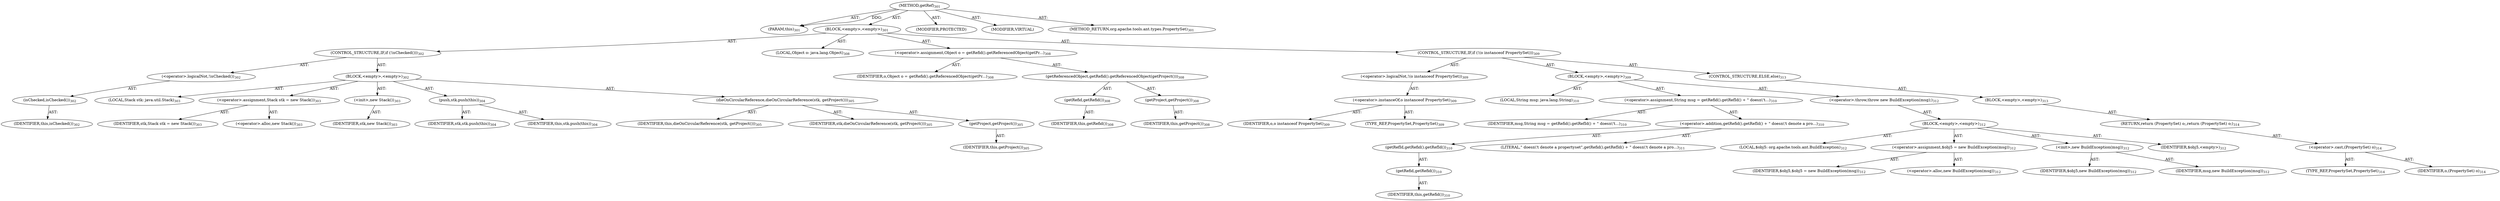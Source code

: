 digraph "getRef" {  
"111669149716" [label = <(METHOD,getRef)<SUB>301</SUB>> ]
"115964117009" [label = <(PARAM,this)<SUB>301</SUB>> ]
"25769803835" [label = <(BLOCK,&lt;empty&gt;,&lt;empty&gt;)<SUB>301</SUB>> ]
"47244640290" [label = <(CONTROL_STRUCTURE,IF,if (!isChecked()))<SUB>302</SUB>> ]
"30064771306" [label = <(&lt;operator&gt;.logicalNot,!isChecked())<SUB>302</SUB>> ]
"30064771307" [label = <(isChecked,isChecked())<SUB>302</SUB>> ]
"68719476768" [label = <(IDENTIFIER,this,isChecked())<SUB>302</SUB>> ]
"25769803836" [label = <(BLOCK,&lt;empty&gt;,&lt;empty&gt;)<SUB>302</SUB>> ]
"94489280545" [label = <(LOCAL,Stack stk: java.util.Stack)<SUB>303</SUB>> ]
"30064771308" [label = <(&lt;operator&gt;.assignment,Stack stk = new Stack())<SUB>303</SUB>> ]
"68719476951" [label = <(IDENTIFIER,stk,Stack stk = new Stack())<SUB>303</SUB>> ]
"30064771309" [label = <(&lt;operator&gt;.alloc,new Stack())<SUB>303</SUB>> ]
"30064771310" [label = <(&lt;init&gt;,new Stack())<SUB>303</SUB>> ]
"68719476952" [label = <(IDENTIFIER,stk,new Stack())<SUB>303</SUB>> ]
"30064771311" [label = <(push,stk.push(this))<SUB>304</SUB>> ]
"68719476953" [label = <(IDENTIFIER,stk,stk.push(this))<SUB>304</SUB>> ]
"68719476769" [label = <(IDENTIFIER,this,stk.push(this))<SUB>304</SUB>> ]
"30064771312" [label = <(dieOnCircularReference,dieOnCircularReference(stk, getProject()))<SUB>305</SUB>> ]
"68719476771" [label = <(IDENTIFIER,this,dieOnCircularReference(stk, getProject()))<SUB>305</SUB>> ]
"68719476954" [label = <(IDENTIFIER,stk,dieOnCircularReference(stk, getProject()))<SUB>305</SUB>> ]
"30064771313" [label = <(getProject,getProject())<SUB>305</SUB>> ]
"68719476770" [label = <(IDENTIFIER,this,getProject())<SUB>305</SUB>> ]
"94489280546" [label = <(LOCAL,Object o: java.lang.Object)<SUB>308</SUB>> ]
"30064771314" [label = <(&lt;operator&gt;.assignment,Object o = getRefid().getReferencedObject(getPr...)<SUB>308</SUB>> ]
"68719476955" [label = <(IDENTIFIER,o,Object o = getRefid().getReferencedObject(getPr...)<SUB>308</SUB>> ]
"30064771315" [label = <(getReferencedObject,getRefid().getReferencedObject(getProject()))<SUB>308</SUB>> ]
"30064771316" [label = <(getRefid,getRefid())<SUB>308</SUB>> ]
"68719476773" [label = <(IDENTIFIER,this,getRefid())<SUB>308</SUB>> ]
"30064771317" [label = <(getProject,getProject())<SUB>308</SUB>> ]
"68719476772" [label = <(IDENTIFIER,this,getProject())<SUB>308</SUB>> ]
"47244640291" [label = <(CONTROL_STRUCTURE,IF,if (!(o instanceof PropertySet)))<SUB>309</SUB>> ]
"30064771318" [label = <(&lt;operator&gt;.logicalNot,!(o instanceof PropertySet))<SUB>309</SUB>> ]
"30064771319" [label = <(&lt;operator&gt;.instanceOf,o instanceof PropertySet)<SUB>309</SUB>> ]
"68719476956" [label = <(IDENTIFIER,o,o instanceof PropertySet)<SUB>309</SUB>> ]
"180388626437" [label = <(TYPE_REF,PropertySet,PropertySet)<SUB>309</SUB>> ]
"25769803837" [label = <(BLOCK,&lt;empty&gt;,&lt;empty&gt;)<SUB>309</SUB>> ]
"94489280547" [label = <(LOCAL,String msg: java.lang.String)<SUB>310</SUB>> ]
"30064771320" [label = <(&lt;operator&gt;.assignment,String msg = getRefid().getRefId() + &quot; doesn\'t...)<SUB>310</SUB>> ]
"68719476957" [label = <(IDENTIFIER,msg,String msg = getRefid().getRefId() + &quot; doesn\'t...)<SUB>310</SUB>> ]
"30064771321" [label = <(&lt;operator&gt;.addition,getRefid().getRefId() + &quot; doesn\'t denote a pro...)<SUB>310</SUB>> ]
"30064771322" [label = <(getRefId,getRefid().getRefId())<SUB>310</SUB>> ]
"30064771323" [label = <(getRefid,getRefid())<SUB>310</SUB>> ]
"68719476774" [label = <(IDENTIFIER,this,getRefid())<SUB>310</SUB>> ]
"90194313248" [label = <(LITERAL,&quot; doesn\'t denote a propertyset&quot;,getRefid().getRefId() + &quot; doesn\'t denote a pro...)<SUB>311</SUB>> ]
"30064771324" [label = <(&lt;operator&gt;.throw,throw new BuildException(msg);)<SUB>312</SUB>> ]
"25769803838" [label = <(BLOCK,&lt;empty&gt;,&lt;empty&gt;)<SUB>312</SUB>> ]
"94489280548" [label = <(LOCAL,$obj5: org.apache.tools.ant.BuildException)<SUB>312</SUB>> ]
"30064771325" [label = <(&lt;operator&gt;.assignment,$obj5 = new BuildException(msg))<SUB>312</SUB>> ]
"68719476958" [label = <(IDENTIFIER,$obj5,$obj5 = new BuildException(msg))<SUB>312</SUB>> ]
"30064771326" [label = <(&lt;operator&gt;.alloc,new BuildException(msg))<SUB>312</SUB>> ]
"30064771327" [label = <(&lt;init&gt;,new BuildException(msg))<SUB>312</SUB>> ]
"68719476959" [label = <(IDENTIFIER,$obj5,new BuildException(msg))<SUB>312</SUB>> ]
"68719476960" [label = <(IDENTIFIER,msg,new BuildException(msg))<SUB>312</SUB>> ]
"68719476961" [label = <(IDENTIFIER,$obj5,&lt;empty&gt;)<SUB>312</SUB>> ]
"47244640292" [label = <(CONTROL_STRUCTURE,ELSE,else)<SUB>313</SUB>> ]
"25769803839" [label = <(BLOCK,&lt;empty&gt;,&lt;empty&gt;)<SUB>313</SUB>> ]
"146028888069" [label = <(RETURN,return (PropertySet) o;,return (PropertySet) o;)<SUB>314</SUB>> ]
"30064771328" [label = <(&lt;operator&gt;.cast,(PropertySet) o)<SUB>314</SUB>> ]
"180388626438" [label = <(TYPE_REF,PropertySet,PropertySet)<SUB>314</SUB>> ]
"68719476962" [label = <(IDENTIFIER,o,(PropertySet) o)<SUB>314</SUB>> ]
"133143986227" [label = <(MODIFIER,PROTECTED)> ]
"133143986228" [label = <(MODIFIER,VIRTUAL)> ]
"128849018900" [label = <(METHOD_RETURN,org.apache.tools.ant.types.PropertySet)<SUB>301</SUB>> ]
  "111669149716" -> "115964117009"  [ label = "AST: "] 
  "111669149716" -> "25769803835"  [ label = "AST: "] 
  "111669149716" -> "133143986227"  [ label = "AST: "] 
  "111669149716" -> "133143986228"  [ label = "AST: "] 
  "111669149716" -> "128849018900"  [ label = "AST: "] 
  "25769803835" -> "47244640290"  [ label = "AST: "] 
  "25769803835" -> "94489280546"  [ label = "AST: "] 
  "25769803835" -> "30064771314"  [ label = "AST: "] 
  "25769803835" -> "47244640291"  [ label = "AST: "] 
  "47244640290" -> "30064771306"  [ label = "AST: "] 
  "47244640290" -> "25769803836"  [ label = "AST: "] 
  "30064771306" -> "30064771307"  [ label = "AST: "] 
  "30064771307" -> "68719476768"  [ label = "AST: "] 
  "25769803836" -> "94489280545"  [ label = "AST: "] 
  "25769803836" -> "30064771308"  [ label = "AST: "] 
  "25769803836" -> "30064771310"  [ label = "AST: "] 
  "25769803836" -> "30064771311"  [ label = "AST: "] 
  "25769803836" -> "30064771312"  [ label = "AST: "] 
  "30064771308" -> "68719476951"  [ label = "AST: "] 
  "30064771308" -> "30064771309"  [ label = "AST: "] 
  "30064771310" -> "68719476952"  [ label = "AST: "] 
  "30064771311" -> "68719476953"  [ label = "AST: "] 
  "30064771311" -> "68719476769"  [ label = "AST: "] 
  "30064771312" -> "68719476771"  [ label = "AST: "] 
  "30064771312" -> "68719476954"  [ label = "AST: "] 
  "30064771312" -> "30064771313"  [ label = "AST: "] 
  "30064771313" -> "68719476770"  [ label = "AST: "] 
  "30064771314" -> "68719476955"  [ label = "AST: "] 
  "30064771314" -> "30064771315"  [ label = "AST: "] 
  "30064771315" -> "30064771316"  [ label = "AST: "] 
  "30064771315" -> "30064771317"  [ label = "AST: "] 
  "30064771316" -> "68719476773"  [ label = "AST: "] 
  "30064771317" -> "68719476772"  [ label = "AST: "] 
  "47244640291" -> "30064771318"  [ label = "AST: "] 
  "47244640291" -> "25769803837"  [ label = "AST: "] 
  "47244640291" -> "47244640292"  [ label = "AST: "] 
  "30064771318" -> "30064771319"  [ label = "AST: "] 
  "30064771319" -> "68719476956"  [ label = "AST: "] 
  "30064771319" -> "180388626437"  [ label = "AST: "] 
  "25769803837" -> "94489280547"  [ label = "AST: "] 
  "25769803837" -> "30064771320"  [ label = "AST: "] 
  "25769803837" -> "30064771324"  [ label = "AST: "] 
  "30064771320" -> "68719476957"  [ label = "AST: "] 
  "30064771320" -> "30064771321"  [ label = "AST: "] 
  "30064771321" -> "30064771322"  [ label = "AST: "] 
  "30064771321" -> "90194313248"  [ label = "AST: "] 
  "30064771322" -> "30064771323"  [ label = "AST: "] 
  "30064771323" -> "68719476774"  [ label = "AST: "] 
  "30064771324" -> "25769803838"  [ label = "AST: "] 
  "25769803838" -> "94489280548"  [ label = "AST: "] 
  "25769803838" -> "30064771325"  [ label = "AST: "] 
  "25769803838" -> "30064771327"  [ label = "AST: "] 
  "25769803838" -> "68719476961"  [ label = "AST: "] 
  "30064771325" -> "68719476958"  [ label = "AST: "] 
  "30064771325" -> "30064771326"  [ label = "AST: "] 
  "30064771327" -> "68719476959"  [ label = "AST: "] 
  "30064771327" -> "68719476960"  [ label = "AST: "] 
  "47244640292" -> "25769803839"  [ label = "AST: "] 
  "25769803839" -> "146028888069"  [ label = "AST: "] 
  "146028888069" -> "30064771328"  [ label = "AST: "] 
  "30064771328" -> "180388626438"  [ label = "AST: "] 
  "30064771328" -> "68719476962"  [ label = "AST: "] 
  "111669149716" -> "115964117009"  [ label = "DDG: "] 
}
